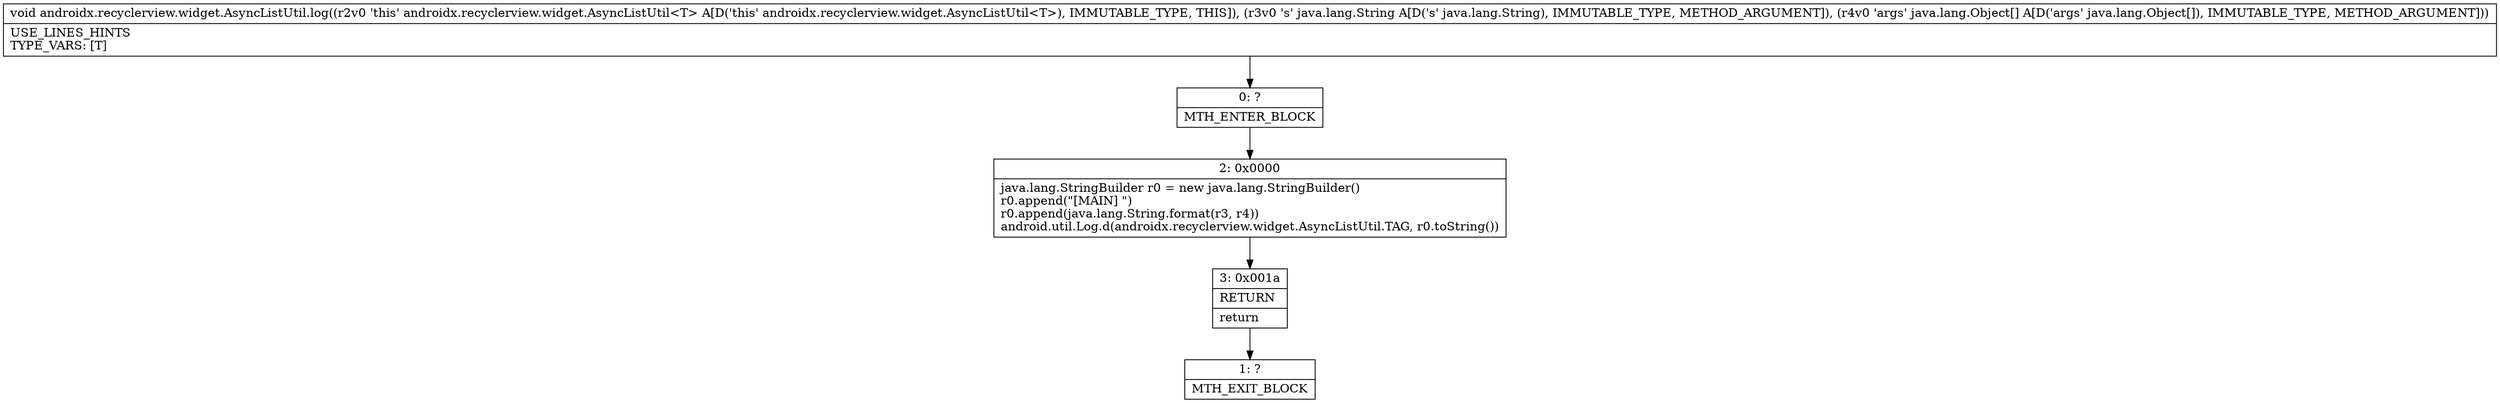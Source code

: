 digraph "CFG forandroidx.recyclerview.widget.AsyncListUtil.log(Ljava\/lang\/String;[Ljava\/lang\/Object;)V" {
Node_0 [shape=record,label="{0\:\ ?|MTH_ENTER_BLOCK\l}"];
Node_2 [shape=record,label="{2\:\ 0x0000|java.lang.StringBuilder r0 = new java.lang.StringBuilder()\lr0.append(\"[MAIN] \")\lr0.append(java.lang.String.format(r3, r4))\landroid.util.Log.d(androidx.recyclerview.widget.AsyncListUtil.TAG, r0.toString())\l}"];
Node_3 [shape=record,label="{3\:\ 0x001a|RETURN\l|return\l}"];
Node_1 [shape=record,label="{1\:\ ?|MTH_EXIT_BLOCK\l}"];
MethodNode[shape=record,label="{void androidx.recyclerview.widget.AsyncListUtil.log((r2v0 'this' androidx.recyclerview.widget.AsyncListUtil\<T\> A[D('this' androidx.recyclerview.widget.AsyncListUtil\<T\>), IMMUTABLE_TYPE, THIS]), (r3v0 's' java.lang.String A[D('s' java.lang.String), IMMUTABLE_TYPE, METHOD_ARGUMENT]), (r4v0 'args' java.lang.Object[] A[D('args' java.lang.Object[]), IMMUTABLE_TYPE, METHOD_ARGUMENT]))  | USE_LINES_HINTS\lTYPE_VARS: [T]\l}"];
MethodNode -> Node_0;Node_0 -> Node_2;
Node_2 -> Node_3;
Node_3 -> Node_1;
}

